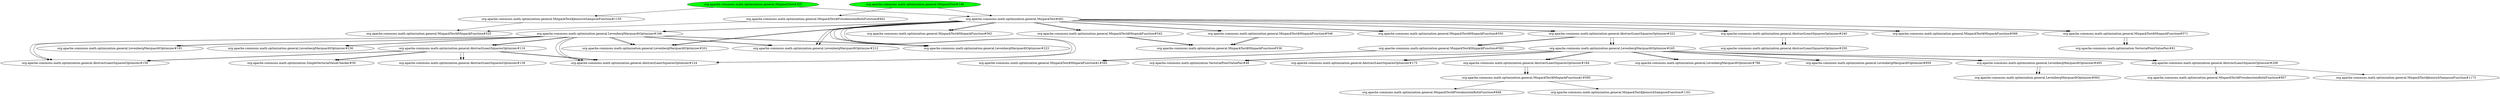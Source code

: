 digraph "cg/org.apache.commons.math.optimization.general.MinpackTest#146"
{
	"org.apache.commons.math.optimization.general.MinpackTest#146" [style=filled,fillcolor=green];
	"org.apache.commons.math.optimization.general.MinpackTest#146" -> "org.apache.commons.math.optimization.general.MinpackTest$FreudensteinRothFunction#842";
	"org.apache.commons.math.optimization.general.MinpackTest$FreudensteinRothFunction#842" -> "org.apache.commons.math.optimization.general.MinpackTest$MinpackFunction#525";
	"org.apache.commons.math.optimization.general.MinpackTest#146" -> "org.apache.commons.math.optimization.general.MinpackTest#491";
	"org.apache.commons.math.optimization.general.MinpackTest#491" -> "org.apache.commons.math.optimization.general.LevenbergMarquardtOptimizer#166";
	"org.apache.commons.math.optimization.general.LevenbergMarquardtOptimizer#166" -> "org.apache.commons.math.optimization.general.AbstractLeastSquaresOptimizer#116";
	"org.apache.commons.math.optimization.general.AbstractLeastSquaresOptimizer#116" -> "org.apache.commons.math.optimization.SimpleVectorialValueChecker#50";
	"org.apache.commons.math.optimization.general.AbstractLeastSquaresOptimizer#116" -> "org.apache.commons.math.optimization.general.AbstractLeastSquaresOptimizer#159";
	"org.apache.commons.math.optimization.general.AbstractLeastSquaresOptimizer#116" -> "org.apache.commons.math.optimization.general.AbstractLeastSquaresOptimizer#124";
	"org.apache.commons.math.optimization.general.AbstractLeastSquaresOptimizer#116" -> "org.apache.commons.math.optimization.general.AbstractLeastSquaresOptimizer#139";
	"org.apache.commons.math.optimization.general.LevenbergMarquardtOptimizer#166" -> "org.apache.commons.math.optimization.general.AbstractLeastSquaresOptimizer#124";
	"org.apache.commons.math.optimization.general.LevenbergMarquardtOptimizer#166" -> "org.apache.commons.math.optimization.general.AbstractLeastSquaresOptimizer#159";
	"org.apache.commons.math.optimization.general.LevenbergMarquardtOptimizer#166" -> "org.apache.commons.math.optimization.general.LevenbergMarquardtOptimizer#191";
	"org.apache.commons.math.optimization.general.LevenbergMarquardtOptimizer#166" -> "org.apache.commons.math.optimization.general.LevenbergMarquardtOptimizer#201";
	"org.apache.commons.math.optimization.general.LevenbergMarquardtOptimizer#166" -> "org.apache.commons.math.optimization.general.LevenbergMarquardtOptimizer#212";
	"org.apache.commons.math.optimization.general.LevenbergMarquardtOptimizer#166" -> "org.apache.commons.math.optimization.general.LevenbergMarquardtOptimizer#223";
	"org.apache.commons.math.optimization.general.LevenbergMarquardtOptimizer#166" -> "org.apache.commons.math.optimization.general.LevenbergMarquardtOptimizer#236";
	"org.apache.commons.math.optimization.general.MinpackTest#491" -> "org.apache.commons.math.optimization.general.MinpackTest$MinpackFunction#562";
	"org.apache.commons.math.optimization.general.MinpackTest#491" -> "org.apache.commons.math.optimization.general.AbstractLeastSquaresOptimizer#124";
	"org.apache.commons.math.optimization.general.MinpackTest#491" -> "org.apache.commons.math.optimization.general.LevenbergMarquardtOptimizer#201";
	"org.apache.commons.math.optimization.general.MinpackTest#491" -> "org.apache.commons.math.optimization.general.LevenbergMarquardtOptimizer#212";
	"org.apache.commons.math.optimization.general.MinpackTest#491" -> "org.apache.commons.math.optimization.general.LevenbergMarquardtOptimizer#223";
	"org.apache.commons.math.optimization.general.MinpackTest#491" -> "org.apache.commons.math.optimization.general.MinpackTest$MinpackFunction#542";
	"org.apache.commons.math.optimization.general.MinpackTest$MinpackFunction#542" -> "org.apache.commons.math.optimization.general.MinpackTest$MinpackFunction#536";
	"org.apache.commons.math.optimization.general.MinpackTest#491" -> "org.apache.commons.math.optimization.general.MinpackTest$MinpackFunction#546";
	"org.apache.commons.math.optimization.general.MinpackTest$MinpackFunction#546" -> "org.apache.commons.math.optimization.general.MinpackTest$MinpackFunction#536";
	"org.apache.commons.math.optimization.general.MinpackTest#491" -> "org.apache.commons.math.optimization.general.MinpackTest$MinpackFunction#550";
	"org.apache.commons.math.optimization.general.MinpackTest#491" -> "org.apache.commons.math.optimization.general.AbstractLeastSquaresOptimizer#322";
	"org.apache.commons.math.optimization.general.AbstractLeastSquaresOptimizer#322" -> "org.apache.commons.math.optimization.general.MinpackTest$MinpackFunction#582";
	"org.apache.commons.math.optimization.general.MinpackTest$MinpackFunction#582" -> "org.apache.commons.math.optimization.general.MinpackTest$MinpackFunction$1#582";
	"org.apache.commons.math.optimization.general.AbstractLeastSquaresOptimizer#322" -> "org.apache.commons.math.optimization.general.LevenbergMarquardtOptimizer#245";
	"org.apache.commons.math.optimization.general.LevenbergMarquardtOptimizer#245" -> "org.apache.commons.math.optimization.general.AbstractLeastSquaresOptimizer#208";
	"org.apache.commons.math.optimization.general.AbstractLeastSquaresOptimizer#208" -> "org.apache.commons.math.optimization.general.MinpackTest$FreudensteinRothFunction#857";
	"org.apache.commons.math.optimization.general.LevenbergMarquardtOptimizer#245" -> "org.apache.commons.math.optimization.VectorialPointValuePair#46";
	"org.apache.commons.math.optimization.general.LevenbergMarquardtOptimizer#245" -> "org.apache.commons.math.optimization.general.AbstractLeastSquaresOptimizer#173";
	"org.apache.commons.math.optimization.general.LevenbergMarquardtOptimizer#245" -> "org.apache.commons.math.optimization.general.AbstractLeastSquaresOptimizer#184";
	"org.apache.commons.math.optimization.general.AbstractLeastSquaresOptimizer#184" -> "org.apache.commons.math.optimization.general.MinpackTest$MinpackFunction$1#585";
	"org.apache.commons.math.optimization.general.MinpackTest$MinpackFunction$1#585" -> "org.apache.commons.math.optimization.general.MinpackTest$FreudensteinRothFunction#848";
	"org.apache.commons.math.optimization.general.LevenbergMarquardtOptimizer#245" -> "org.apache.commons.math.optimization.general.LevenbergMarquardtOptimizer#786";
	"org.apache.commons.math.optimization.general.LevenbergMarquardtOptimizer#245" -> "org.apache.commons.math.optimization.general.LevenbergMarquardtOptimizer#859";
	"org.apache.commons.math.optimization.general.LevenbergMarquardtOptimizer#245" -> "org.apache.commons.math.optimization.general.LevenbergMarquardtOptimizer#493";
	"org.apache.commons.math.optimization.general.LevenbergMarquardtOptimizer#493" -> "org.apache.commons.math.optimization.general.LevenbergMarquardtOptimizer#662";
	"org.apache.commons.math.optimization.general.MinpackTest#491" -> "org.apache.commons.math.optimization.general.AbstractLeastSquaresOptimizer#240";
	"org.apache.commons.math.optimization.general.AbstractLeastSquaresOptimizer#240" -> "org.apache.commons.math.optimization.general.AbstractLeastSquaresOptimizer#250";
	"org.apache.commons.math.optimization.general.MinpackTest#491" -> "org.apache.commons.math.optimization.general.MinpackTest$MinpackFunction#566";
	"org.apache.commons.math.optimization.general.MinpackTest#491" -> "org.apache.commons.math.optimization.general.MinpackTest$MinpackFunction#571";
	"org.apache.commons.math.optimization.general.MinpackTest$MinpackFunction#571" -> "org.apache.commons.math.optimization.VectorialPointValuePair#81";
	"org.apache.commons.math.optimization.general.MinpackTest#325" [style=filled,fillcolor=green];
	"org.apache.commons.math.optimization.general.MinpackTest#325" -> "org.apache.commons.math.optimization.general.MinpackTest$JennrichSampsonFunction#1155";
	"org.apache.commons.math.optimization.general.MinpackTest$JennrichSampsonFunction#1155" -> "org.apache.commons.math.optimization.general.MinpackTest$MinpackFunction#525";
	"org.apache.commons.math.optimization.general.MinpackTest#325" -> "org.apache.commons.math.optimization.general.MinpackTest#491";
	"org.apache.commons.math.optimization.general.MinpackTest#491" -> "org.apache.commons.math.optimization.general.LevenbergMarquardtOptimizer#166";
	"org.apache.commons.math.optimization.general.LevenbergMarquardtOptimizer#166" -> "org.apache.commons.math.optimization.general.AbstractLeastSquaresOptimizer#116";
	"org.apache.commons.math.optimization.general.AbstractLeastSquaresOptimizer#116" -> "org.apache.commons.math.optimization.SimpleVectorialValueChecker#50";
	"org.apache.commons.math.optimization.general.AbstractLeastSquaresOptimizer#116" -> "org.apache.commons.math.optimization.general.AbstractLeastSquaresOptimizer#159";
	"org.apache.commons.math.optimization.general.AbstractLeastSquaresOptimizer#116" -> "org.apache.commons.math.optimization.general.AbstractLeastSquaresOptimizer#124";
	"org.apache.commons.math.optimization.general.AbstractLeastSquaresOptimizer#116" -> "org.apache.commons.math.optimization.general.AbstractLeastSquaresOptimizer#139";
	"org.apache.commons.math.optimization.general.LevenbergMarquardtOptimizer#166" -> "org.apache.commons.math.optimization.general.AbstractLeastSquaresOptimizer#124";
	"org.apache.commons.math.optimization.general.LevenbergMarquardtOptimizer#166" -> "org.apache.commons.math.optimization.general.AbstractLeastSquaresOptimizer#159";
	"org.apache.commons.math.optimization.general.LevenbergMarquardtOptimizer#166" -> "org.apache.commons.math.optimization.general.LevenbergMarquardtOptimizer#191";
	"org.apache.commons.math.optimization.general.LevenbergMarquardtOptimizer#166" -> "org.apache.commons.math.optimization.general.LevenbergMarquardtOptimizer#201";
	"org.apache.commons.math.optimization.general.LevenbergMarquardtOptimizer#166" -> "org.apache.commons.math.optimization.general.LevenbergMarquardtOptimizer#212";
	"org.apache.commons.math.optimization.general.LevenbergMarquardtOptimizer#166" -> "org.apache.commons.math.optimization.general.LevenbergMarquardtOptimizer#223";
	"org.apache.commons.math.optimization.general.LevenbergMarquardtOptimizer#166" -> "org.apache.commons.math.optimization.general.LevenbergMarquardtOptimizer#236";
	"org.apache.commons.math.optimization.general.MinpackTest#491" -> "org.apache.commons.math.optimization.general.MinpackTest$MinpackFunction#562";
	"org.apache.commons.math.optimization.general.MinpackTest#491" -> "org.apache.commons.math.optimization.general.AbstractLeastSquaresOptimizer#124";
	"org.apache.commons.math.optimization.general.MinpackTest#491" -> "org.apache.commons.math.optimization.general.LevenbergMarquardtOptimizer#201";
	"org.apache.commons.math.optimization.general.MinpackTest#491" -> "org.apache.commons.math.optimization.general.LevenbergMarquardtOptimizer#212";
	"org.apache.commons.math.optimization.general.MinpackTest#491" -> "org.apache.commons.math.optimization.general.LevenbergMarquardtOptimizer#223";
	"org.apache.commons.math.optimization.general.MinpackTest#491" -> "org.apache.commons.math.optimization.general.MinpackTest$MinpackFunction#542";
	"org.apache.commons.math.optimization.general.MinpackTest$MinpackFunction#542" -> "org.apache.commons.math.optimization.general.MinpackTest$MinpackFunction#536";
	"org.apache.commons.math.optimization.general.MinpackTest#491" -> "org.apache.commons.math.optimization.general.MinpackTest$MinpackFunction#546";
	"org.apache.commons.math.optimization.general.MinpackTest$MinpackFunction#546" -> "org.apache.commons.math.optimization.general.MinpackTest$MinpackFunction#536";
	"org.apache.commons.math.optimization.general.MinpackTest#491" -> "org.apache.commons.math.optimization.general.MinpackTest$MinpackFunction#550";
	"org.apache.commons.math.optimization.general.MinpackTest#491" -> "org.apache.commons.math.optimization.general.AbstractLeastSquaresOptimizer#322";
	"org.apache.commons.math.optimization.general.AbstractLeastSquaresOptimizer#322" -> "org.apache.commons.math.optimization.general.MinpackTest$MinpackFunction#582";
	"org.apache.commons.math.optimization.general.MinpackTest$MinpackFunction#582" -> "org.apache.commons.math.optimization.general.MinpackTest$MinpackFunction$1#582";
	"org.apache.commons.math.optimization.general.AbstractLeastSquaresOptimizer#322" -> "org.apache.commons.math.optimization.general.LevenbergMarquardtOptimizer#245";
	"org.apache.commons.math.optimization.general.LevenbergMarquardtOptimizer#245" -> "org.apache.commons.math.optimization.general.AbstractLeastSquaresOptimizer#208";
	"org.apache.commons.math.optimization.general.AbstractLeastSquaresOptimizer#208" -> "org.apache.commons.math.optimization.general.MinpackTest$JennrichSampsonFunction#1173";
	"org.apache.commons.math.optimization.general.LevenbergMarquardtOptimizer#245" -> "org.apache.commons.math.optimization.VectorialPointValuePair#46";
	"org.apache.commons.math.optimization.general.LevenbergMarquardtOptimizer#245" -> "org.apache.commons.math.optimization.general.AbstractLeastSquaresOptimizer#173";
	"org.apache.commons.math.optimization.general.LevenbergMarquardtOptimizer#245" -> "org.apache.commons.math.optimization.general.AbstractLeastSquaresOptimizer#184";
	"org.apache.commons.math.optimization.general.AbstractLeastSquaresOptimizer#184" -> "org.apache.commons.math.optimization.general.MinpackTest$MinpackFunction$1#585";
	"org.apache.commons.math.optimization.general.MinpackTest$MinpackFunction$1#585" -> "org.apache.commons.math.optimization.general.MinpackTest$JennrichSampsonFunction#1161";
	"org.apache.commons.math.optimization.general.LevenbergMarquardtOptimizer#245" -> "org.apache.commons.math.optimization.general.LevenbergMarquardtOptimizer#786";
	"org.apache.commons.math.optimization.general.LevenbergMarquardtOptimizer#245" -> "org.apache.commons.math.optimization.general.LevenbergMarquardtOptimizer#859";
	"org.apache.commons.math.optimization.general.LevenbergMarquardtOptimizer#245" -> "org.apache.commons.math.optimization.general.LevenbergMarquardtOptimizer#493";
	"org.apache.commons.math.optimization.general.LevenbergMarquardtOptimizer#493" -> "org.apache.commons.math.optimization.general.LevenbergMarquardtOptimizer#662";
	"org.apache.commons.math.optimization.general.MinpackTest#491" -> "org.apache.commons.math.optimization.general.AbstractLeastSquaresOptimizer#240";
	"org.apache.commons.math.optimization.general.AbstractLeastSquaresOptimizer#240" -> "org.apache.commons.math.optimization.general.AbstractLeastSquaresOptimizer#250";
	"org.apache.commons.math.optimization.general.MinpackTest#491" -> "org.apache.commons.math.optimization.general.MinpackTest$MinpackFunction#566";
	"org.apache.commons.math.optimization.general.MinpackTest#491" -> "org.apache.commons.math.optimization.general.MinpackTest$MinpackFunction#571";
	"org.apache.commons.math.optimization.general.MinpackTest$MinpackFunction#571" -> "org.apache.commons.math.optimization.VectorialPointValuePair#81";
}

